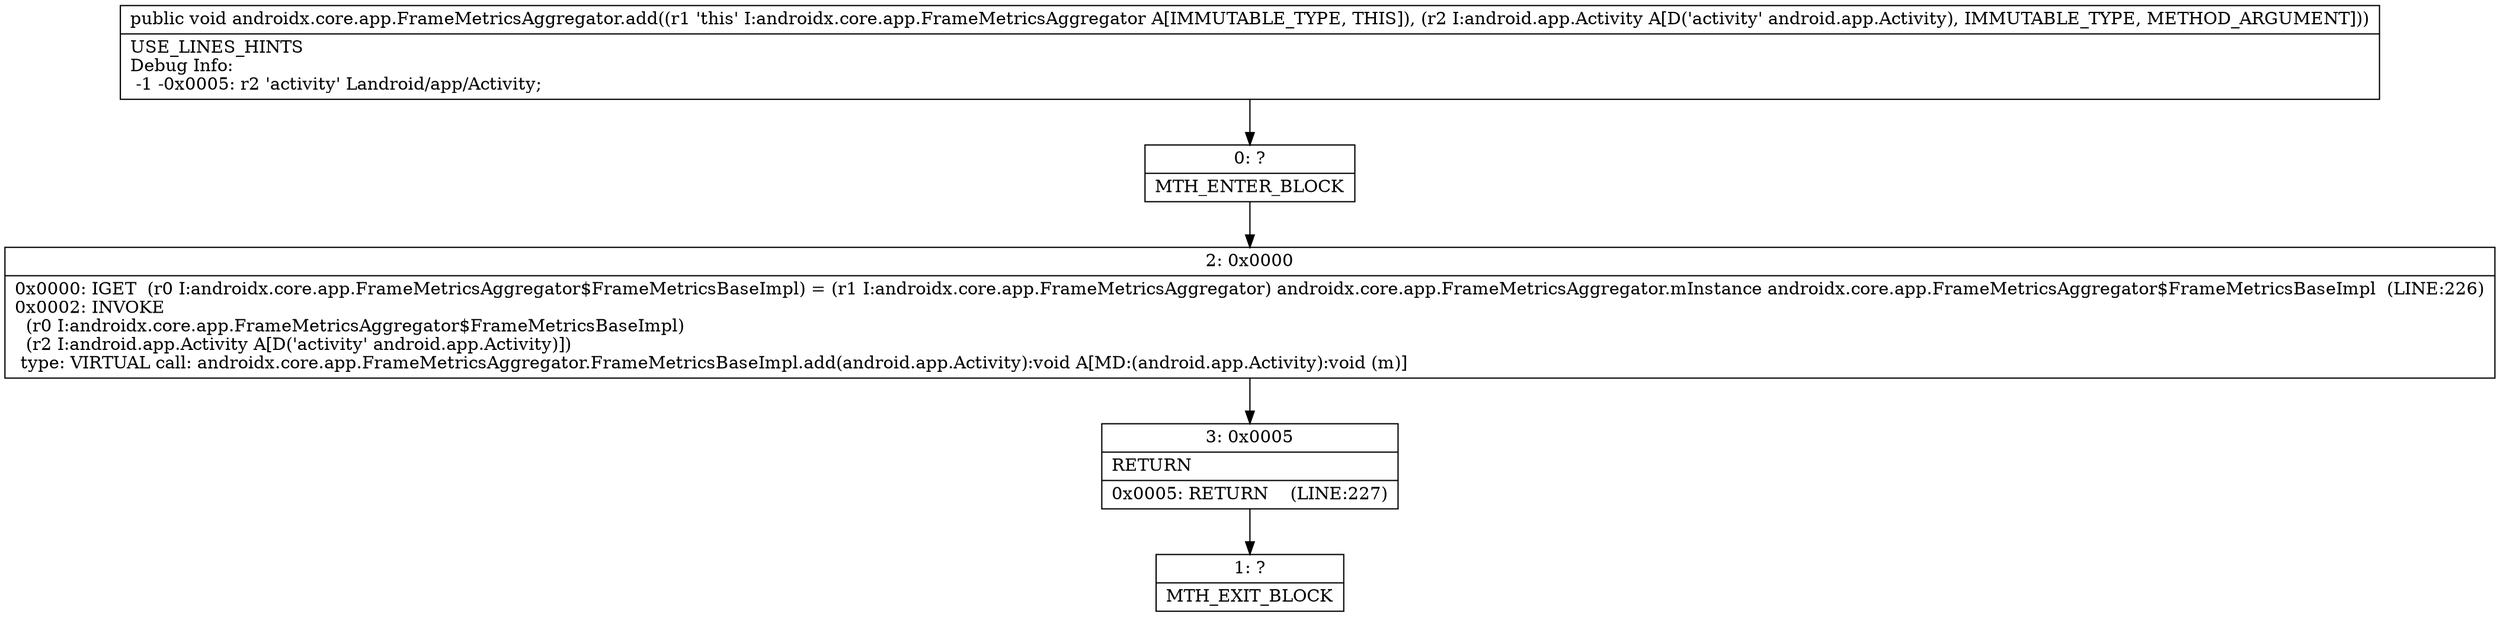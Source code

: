digraph "CFG forandroidx.core.app.FrameMetricsAggregator.add(Landroid\/app\/Activity;)V" {
Node_0 [shape=record,label="{0\:\ ?|MTH_ENTER_BLOCK\l}"];
Node_2 [shape=record,label="{2\:\ 0x0000|0x0000: IGET  (r0 I:androidx.core.app.FrameMetricsAggregator$FrameMetricsBaseImpl) = (r1 I:androidx.core.app.FrameMetricsAggregator) androidx.core.app.FrameMetricsAggregator.mInstance androidx.core.app.FrameMetricsAggregator$FrameMetricsBaseImpl  (LINE:226)\l0x0002: INVOKE  \l  (r0 I:androidx.core.app.FrameMetricsAggregator$FrameMetricsBaseImpl)\l  (r2 I:android.app.Activity A[D('activity' android.app.Activity)])\l type: VIRTUAL call: androidx.core.app.FrameMetricsAggregator.FrameMetricsBaseImpl.add(android.app.Activity):void A[MD:(android.app.Activity):void (m)]\l}"];
Node_3 [shape=record,label="{3\:\ 0x0005|RETURN\l|0x0005: RETURN    (LINE:227)\l}"];
Node_1 [shape=record,label="{1\:\ ?|MTH_EXIT_BLOCK\l}"];
MethodNode[shape=record,label="{public void androidx.core.app.FrameMetricsAggregator.add((r1 'this' I:androidx.core.app.FrameMetricsAggregator A[IMMUTABLE_TYPE, THIS]), (r2 I:android.app.Activity A[D('activity' android.app.Activity), IMMUTABLE_TYPE, METHOD_ARGUMENT]))  | USE_LINES_HINTS\lDebug Info:\l  \-1 \-0x0005: r2 'activity' Landroid\/app\/Activity;\l}"];
MethodNode -> Node_0;Node_0 -> Node_2;
Node_2 -> Node_3;
Node_3 -> Node_1;
}

